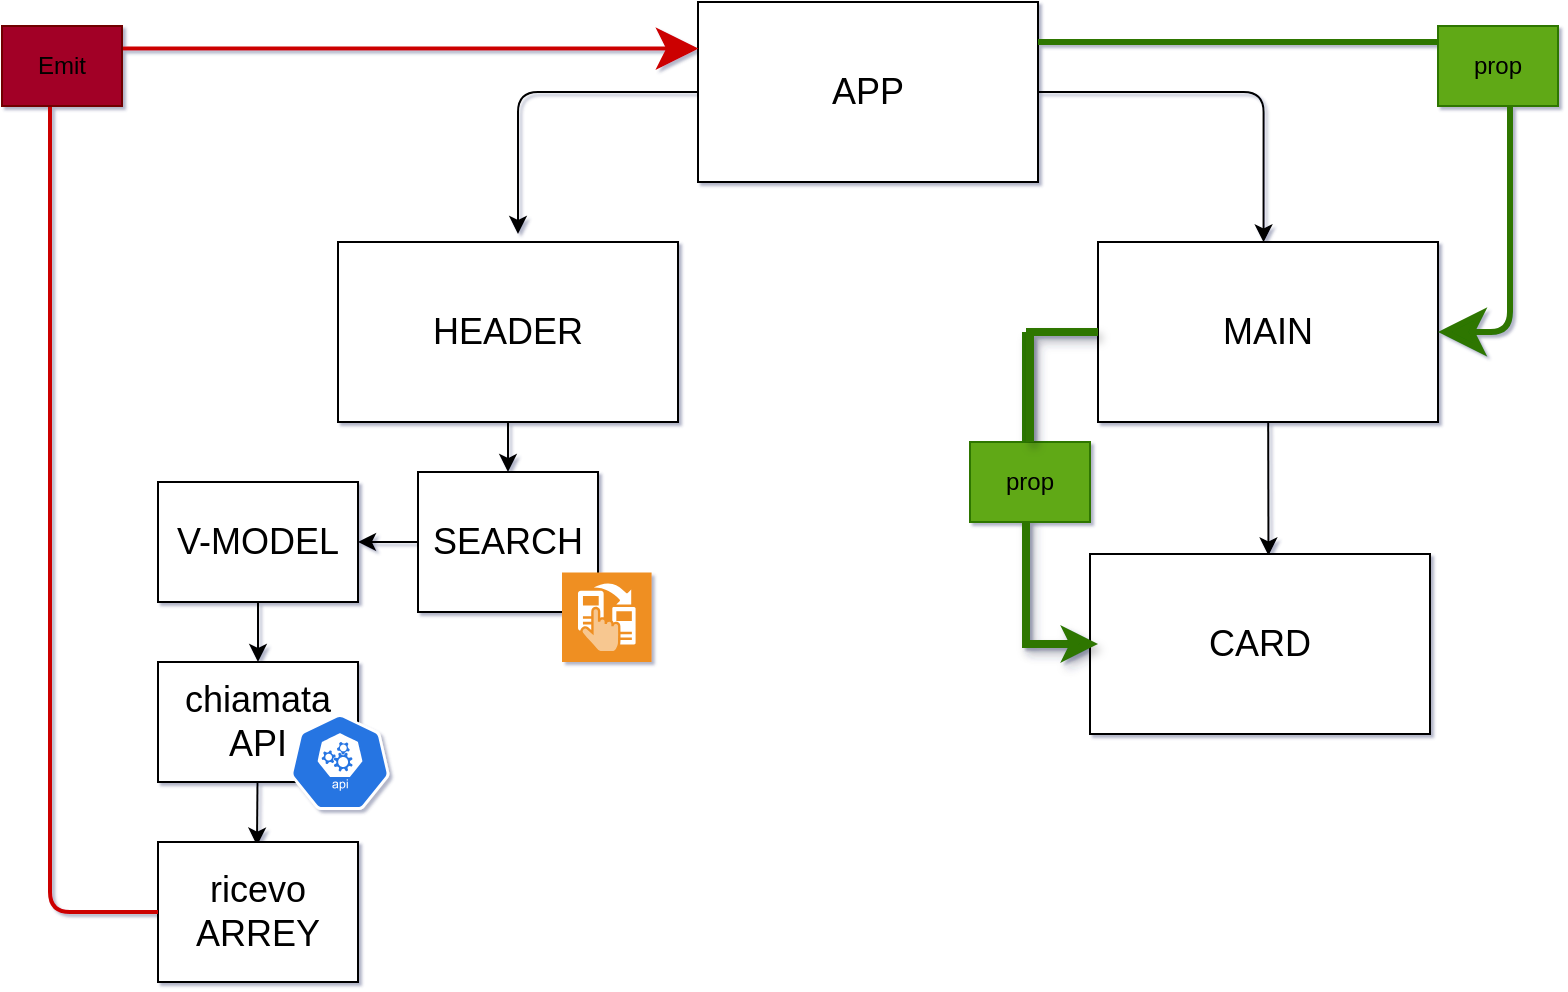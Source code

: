 <mxfile>
    <diagram id="xpTfQwLlDye6NHtaUpQL" name="Pagina-1">
        <mxGraphModel dx="931" dy="492" grid="1" gridSize="8" guides="1" tooltips="1" connect="1" arrows="1" fold="1" page="1" pageScale="1" pageWidth="827" pageHeight="1169" background="#ffffff" math="0" shadow="1">
            <root>
                <mxCell id="0"/>
                <mxCell id="1" parent="0"/>
                <mxCell id="6" style="edgeStyle=orthogonalEdgeStyle;orthogonalLoop=1;jettySize=auto;html=1;strokeColor=#000000;" parent="1" source="2" edge="1">
                    <mxGeometry relative="1" as="geometry">
                        <mxPoint x="274" y="176" as="targetPoint"/>
                        <Array as="points">
                            <mxPoint x="274" y="105"/>
                        </Array>
                    </mxGeometry>
                </mxCell>
                <mxCell id="2" value="" style="shape=table;startSize=0;container=1;collapsible=0;childLayout=tableLayout;rounded=1;" parent="1" vertex="1">
                    <mxGeometry x="364" y="60" width="170" height="90" as="geometry"/>
                </mxCell>
                <mxCell id="3" value="" style="shape=partialRectangle;collapsible=0;dropTarget=0;pointerEvents=0;fillColor=none;top=0;left=0;bottom=0;right=0;points=[[0,0.5],[1,0.5]];portConstraint=eastwest;rounded=1;" parent="2" vertex="1">
                    <mxGeometry width="170" height="90" as="geometry"/>
                </mxCell>
                <mxCell id="4" value="&lt;font style=&quot;font-size: 18px&quot;&gt;APP&lt;/font&gt;" style="shape=partialRectangle;html=1;whiteSpace=wrap;connectable=0;overflow=hidden;fillColor=none;top=0;left=0;bottom=0;right=0;rounded=1;" parent="3" vertex="1">
                    <mxGeometry width="170" height="90" as="geometry"/>
                </mxCell>
                <mxCell id="8" style="edgeStyle=orthogonalEdgeStyle;orthogonalLoop=1;jettySize=auto;html=1;entryX=0.487;entryY=0.002;entryDx=0;entryDy=0;entryPerimeter=0;strokeColor=#000000;" parent="1" source="3" target="13" edge="1">
                    <mxGeometry relative="1" as="geometry">
                        <mxPoint x="644" y="220" as="targetPoint"/>
                    </mxGeometry>
                </mxCell>
                <mxCell id="54" style="edgeStyle=none;rounded=0;orthogonalLoop=1;jettySize=auto;html=1;entryX=0.525;entryY=0.008;entryDx=0;entryDy=0;entryPerimeter=0;strokeColor=#000000;strokeWidth=1;" parent="1" source="12" target="50" edge="1">
                    <mxGeometry relative="1" as="geometry"/>
                </mxCell>
                <mxCell id="12" value="" style="shape=table;startSize=0;container=1;collapsible=0;childLayout=tableLayout;rounded=1;" parent="1" vertex="1">
                    <mxGeometry x="564" y="180" width="170" height="90" as="geometry"/>
                </mxCell>
                <mxCell id="13" value="" style="shape=partialRectangle;collapsible=0;dropTarget=0;pointerEvents=0;fillColor=none;top=0;left=0;bottom=0;right=0;points=[[0,0.5],[1,0.5]];portConstraint=eastwest;rounded=1;" parent="12" vertex="1">
                    <mxGeometry width="170" height="90" as="geometry"/>
                </mxCell>
                <mxCell id="14" value="&lt;font style=&quot;font-size: 18px&quot;&gt;MAIN&lt;/font&gt;" style="shape=partialRectangle;html=1;whiteSpace=wrap;connectable=0;overflow=hidden;fillColor=none;top=0;left=0;bottom=0;right=0;rounded=1;" parent="13" vertex="1">
                    <mxGeometry width="170" height="90" as="geometry"/>
                </mxCell>
                <mxCell id="30" style="edgeStyle=none;orthogonalLoop=1;jettySize=auto;html=1;strokeColor=#000000;" parent="1" source="15" target="19" edge="1">
                    <mxGeometry relative="1" as="geometry"/>
                </mxCell>
                <mxCell id="15" value="" style="shape=table;startSize=0;container=1;collapsible=0;childLayout=tableLayout;rounded=1;" parent="1" vertex="1">
                    <mxGeometry x="184" y="180" width="170" height="90" as="geometry"/>
                </mxCell>
                <mxCell id="16" value="" style="shape=partialRectangle;collapsible=0;dropTarget=0;pointerEvents=0;fillColor=none;top=0;left=0;bottom=0;right=0;points=[[0,0.5],[1,0.5]];portConstraint=eastwest;rounded=1;" parent="15" vertex="1">
                    <mxGeometry width="170" height="90" as="geometry"/>
                </mxCell>
                <mxCell id="17" value="&lt;font style=&quot;font-size: 18px&quot;&gt;HEADER&lt;/font&gt;" style="shape=partialRectangle;html=1;whiteSpace=wrap;connectable=0;overflow=hidden;fillColor=none;top=0;left=0;bottom=0;right=0;rounded=1;" parent="16" vertex="1">
                    <mxGeometry width="170" height="90" as="geometry"/>
                </mxCell>
                <mxCell id="31" style="edgeStyle=none;orthogonalLoop=1;jettySize=auto;html=1;entryX=1;entryY=0.5;entryDx=0;entryDy=0;strokeColor=#000000;" parent="1" source="18" target="22" edge="1">
                    <mxGeometry relative="1" as="geometry"/>
                </mxCell>
                <mxCell id="18" value="" style="shape=table;startSize=0;container=1;collapsible=0;childLayout=tableLayout;rounded=1;" parent="1" vertex="1">
                    <mxGeometry x="224" y="295" width="90" height="70" as="geometry"/>
                </mxCell>
                <mxCell id="19" value="" style="shape=partialRectangle;collapsible=0;dropTarget=0;pointerEvents=0;fillColor=none;top=0;left=0;bottom=0;right=0;points=[[0,0.5],[1,0.5]];portConstraint=eastwest;rounded=1;" parent="18" vertex="1">
                    <mxGeometry width="90" height="70" as="geometry"/>
                </mxCell>
                <mxCell id="20" value="&lt;font style=&quot;font-size: 18px&quot;&gt;SEARCH&lt;/font&gt;" style="shape=partialRectangle;html=1;whiteSpace=wrap;connectable=0;overflow=hidden;fillColor=none;top=0;left=0;bottom=0;right=0;rounded=1;" parent="19" vertex="1">
                    <mxGeometry width="90" height="70" as="geometry"/>
                </mxCell>
                <mxCell id="32" style="edgeStyle=none;orthogonalLoop=1;jettySize=auto;html=1;strokeColor=#000000;" parent="1" source="21" target="25" edge="1">
                    <mxGeometry relative="1" as="geometry"/>
                </mxCell>
                <mxCell id="21" value="" style="shape=table;startSize=0;container=1;collapsible=0;childLayout=tableLayout;rounded=1;" parent="1" vertex="1">
                    <mxGeometry x="94" y="300" width="100" height="60" as="geometry"/>
                </mxCell>
                <mxCell id="22" value="" style="shape=partialRectangle;collapsible=0;dropTarget=0;pointerEvents=0;fillColor=none;top=0;left=0;bottom=0;right=0;points=[[0,0.5],[1,0.5]];portConstraint=eastwest;rounded=1;" parent="21" vertex="1">
                    <mxGeometry width="100" height="60" as="geometry"/>
                </mxCell>
                <mxCell id="23" value="&lt;font style=&quot;font-size: 18px&quot;&gt;V-MODEL&lt;/font&gt;" style="shape=partialRectangle;html=1;whiteSpace=wrap;connectable=0;overflow=hidden;fillColor=none;top=0;left=0;bottom=0;right=0;rounded=1;" parent="22" vertex="1">
                    <mxGeometry width="100" height="60" as="geometry"/>
                </mxCell>
                <mxCell id="33" style="edgeStyle=none;orthogonalLoop=1;jettySize=auto;html=1;entryX=0.495;entryY=0.026;entryDx=0;entryDy=0;entryPerimeter=0;strokeColor=#000000;" parent="1" source="24" target="28" edge="1">
                    <mxGeometry relative="1" as="geometry"/>
                </mxCell>
                <mxCell id="24" value="" style="shape=table;startSize=0;container=1;collapsible=0;childLayout=tableLayout;rounded=1;" parent="1" vertex="1">
                    <mxGeometry x="94" y="390" width="100" height="60" as="geometry"/>
                </mxCell>
                <mxCell id="25" value="" style="shape=partialRectangle;collapsible=0;dropTarget=0;pointerEvents=0;fillColor=none;top=0;left=0;bottom=0;right=0;points=[[0,0.5],[1,0.5]];portConstraint=eastwest;rounded=1;" parent="24" vertex="1">
                    <mxGeometry width="100" height="60" as="geometry"/>
                </mxCell>
                <mxCell id="26" value="&lt;font style=&quot;font-size: 18px&quot;&gt;chiamata&lt;br&gt;API&lt;/font&gt;" style="shape=partialRectangle;html=1;whiteSpace=wrap;connectable=0;overflow=hidden;fillColor=none;top=0;left=0;bottom=0;right=0;rounded=1;" parent="25" vertex="1">
                    <mxGeometry width="100" height="60" as="geometry"/>
                </mxCell>
                <mxCell id="27" value="" style="shape=table;startSize=0;container=1;collapsible=0;childLayout=tableLayout;rounded=1;" parent="1" vertex="1">
                    <mxGeometry x="94" y="480" width="100" height="70" as="geometry"/>
                </mxCell>
                <mxCell id="28" value="" style="shape=partialRectangle;collapsible=0;dropTarget=0;pointerEvents=0;fillColor=none;top=0;left=0;bottom=0;right=0;points=[[0,0.5],[1,0.5]];portConstraint=eastwest;rounded=1;" parent="27" vertex="1">
                    <mxGeometry width="100" height="70" as="geometry"/>
                </mxCell>
                <mxCell id="29" value="&lt;font style=&quot;font-size: 18px&quot;&gt;ricevo&lt;br&gt;ARREY&lt;/font&gt;" style="shape=partialRectangle;html=1;whiteSpace=wrap;connectable=0;overflow=hidden;fillColor=none;top=0;left=0;bottom=0;right=0;rounded=1;" parent="28" vertex="1">
                    <mxGeometry width="100" height="70" as="geometry"/>
                </mxCell>
                <mxCell id="36" style="edgeStyle=elbowEdgeStyle;orthogonalLoop=1;jettySize=auto;elbow=vertical;html=1;entryX=0.001;entryY=0.259;entryDx=0;entryDy=0;fillColor=#a20025;entryPerimeter=0;strokeColor=#CC0000;jumpSize=6;endSize=15;strokeWidth=2;" parent="1" source="28" target="3" edge="1">
                    <mxGeometry relative="1" as="geometry">
                        <Array as="points">
                            <mxPoint x="40" y="350"/>
                        </Array>
                    </mxGeometry>
                </mxCell>
                <mxCell id="39" value="" style="shape=table;startSize=0;container=1;collapsible=0;childLayout=tableLayout;fillColor=#a20025;strokeColor=#6F0000;fontColor=#ffffff;rounded=1;" parent="1" vertex="1">
                    <mxGeometry x="16" y="72" width="60" height="40" as="geometry"/>
                </mxCell>
                <mxCell id="40" value="" style="shape=partialRectangle;collapsible=0;dropTarget=0;pointerEvents=0;fillColor=none;top=0;left=0;bottom=0;right=0;points=[[0,0.5],[1,0.5]];portConstraint=eastwest;rounded=1;" parent="39" vertex="1">
                    <mxGeometry width="60" height="40" as="geometry"/>
                </mxCell>
                <mxCell id="41" value="Emit" style="shape=partialRectangle;html=1;whiteSpace=wrap;connectable=0;overflow=hidden;fillColor=none;top=0;left=0;bottom=0;right=0;rounded=1;" parent="40" vertex="1">
                    <mxGeometry width="60" height="40" as="geometry"/>
                </mxCell>
                <mxCell id="42" style="edgeStyle=elbowEdgeStyle;orthogonalLoop=1;jettySize=auto;html=1;entryX=1;entryY=0.5;entryDx=0;entryDy=0;fillColor=#60a917;strokeColor=#2D7600;endSize=15;strokeWidth=3;" parent="1" source="3" target="13" edge="1">
                    <mxGeometry relative="1" as="geometry">
                        <Array as="points">
                            <mxPoint x="770" y="80"/>
                        </Array>
                    </mxGeometry>
                </mxCell>
                <mxCell id="43" value="" style="shape=table;startSize=0;container=1;collapsible=0;childLayout=tableLayout;fillColor=#60a917;strokeColor=#2D7600;fontColor=#ffffff;rounded=1;" parent="1" vertex="1">
                    <mxGeometry x="734" y="72" width="60" height="40" as="geometry"/>
                </mxCell>
                <mxCell id="44" value="" style="shape=partialRectangle;collapsible=0;dropTarget=0;pointerEvents=0;fillColor=none;top=0;left=0;bottom=0;right=0;points=[[0,0.5],[1,0.5]];portConstraint=eastwest;rounded=1;" parent="43" vertex="1">
                    <mxGeometry width="60" height="40" as="geometry"/>
                </mxCell>
                <mxCell id="45" value="prop" style="shape=partialRectangle;html=1;whiteSpace=wrap;connectable=0;overflow=hidden;fillColor=none;top=0;left=0;bottom=0;right=0;rounded=1;" parent="44" vertex="1">
                    <mxGeometry width="60" height="40" as="geometry"/>
                </mxCell>
                <mxCell id="46" value="" style="html=1;dashed=0;whitespace=wrap;fillColor=#2875E2;strokeColor=#ffffff;points=[[0.005,0.63,0],[0.1,0.2,0],[0.9,0.2,0],[0.5,0,0],[0.995,0.63,0],[0.72,0.99,0],[0.5,1,0],[0.28,0.99,0]];shape=mxgraph.kubernetes.icon;prIcon=api" parent="1" vertex="1">
                    <mxGeometry x="160" y="416" width="50" height="48" as="geometry"/>
                </mxCell>
                <mxCell id="49" value="" style="shape=table;startSize=0;container=1;collapsible=0;childLayout=tableLayout;rounded=1;" parent="1" vertex="1">
                    <mxGeometry x="560" y="336" width="170" height="90" as="geometry"/>
                </mxCell>
                <mxCell id="50" value="" style="shape=partialRectangle;collapsible=0;dropTarget=0;pointerEvents=0;fillColor=none;top=0;left=0;bottom=0;right=0;points=[[0,0.5],[1,0.5]];portConstraint=eastwest;rounded=1;" parent="49" vertex="1">
                    <mxGeometry width="170" height="90" as="geometry"/>
                </mxCell>
                <mxCell id="51" value="&lt;font style=&quot;font-size: 18px&quot;&gt;CARD&lt;/font&gt;" style="shape=partialRectangle;html=1;whiteSpace=wrap;connectable=0;overflow=hidden;fillColor=none;top=0;left=0;bottom=0;right=0;rounded=1;" parent="50" vertex="1">
                    <mxGeometry width="170" height="90" as="geometry"/>
                </mxCell>
                <mxCell id="55" value="" style="shadow=0;dashed=0;html=1;strokeColor=none;fillColor=#EF8F21;labelPosition=center;verticalLabelPosition=bottom;verticalAlign=top;align=center;outlineConnect=0;shape=mxgraph.veeam.2d.1_click_failover_orchestration;" parent="1" vertex="1">
                    <mxGeometry x="296" y="345.2" width="44.8" height="44.8" as="geometry"/>
                </mxCell>
                <mxCell id="56" style="edgeStyle=orthogonalEdgeStyle;rounded=0;orthogonalLoop=1;jettySize=auto;html=1;fillColor=#60a917;strokeColor=#2D7600;shadow=1;strokeWidth=4;startArrow=none;" edge="1" parent="1" source="57">
                    <mxGeometry relative="1" as="geometry">
                        <mxPoint x="564" y="381" as="targetPoint"/>
                        <Array as="points">
                            <mxPoint x="528" y="225"/>
                            <mxPoint x="528" y="381"/>
                        </Array>
                    </mxGeometry>
                </mxCell>
                <mxCell id="57" value="" style="shape=table;startSize=0;container=1;collapsible=0;childLayout=tableLayout;fillColor=#60a917;strokeColor=#2D7600;fontColor=#ffffff;rounded=1;" vertex="1" parent="1">
                    <mxGeometry x="500" y="280" width="60" height="40" as="geometry"/>
                </mxCell>
                <mxCell id="58" value="" style="shape=partialRectangle;collapsible=0;dropTarget=0;pointerEvents=0;fillColor=none;top=0;left=0;bottom=0;right=0;points=[[0,0.5],[1,0.5]];portConstraint=eastwest;rounded=1;" vertex="1" parent="57">
                    <mxGeometry width="60" height="40" as="geometry"/>
                </mxCell>
                <mxCell id="59" value="prop" style="shape=partialRectangle;html=1;whiteSpace=wrap;connectable=0;overflow=hidden;fillColor=none;top=0;left=0;bottom=0;right=0;rounded=1;" vertex="1" parent="58">
                    <mxGeometry width="60" height="40" as="geometry"/>
                </mxCell>
                <mxCell id="60" value="" style="edgeStyle=orthogonalEdgeStyle;rounded=0;orthogonalLoop=1;jettySize=auto;html=1;fillColor=#60a917;strokeColor=#2D7600;shadow=1;strokeWidth=4;endArrow=none;" edge="1" parent="1" source="13" target="57">
                    <mxGeometry relative="1" as="geometry">
                        <mxPoint x="564" y="224.941" as="sourcePoint"/>
                        <mxPoint x="564" y="381" as="targetPoint"/>
                        <Array as="points"/>
                    </mxGeometry>
                </mxCell>
            </root>
        </mxGraphModel>
    </diagram>
</mxfile>